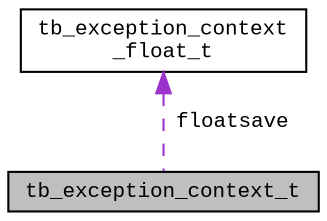 digraph "tb_exception_context_t"
{
  edge [fontname="CourierNew",fontsize="10",labelfontname="CourierNew",labelfontsize="10"];
  node [fontname="CourierNew",fontsize="10",shape=record];
  Node1 [label="tb_exception_context_t",height=0.2,width=0.4,color="black", fillcolor="grey75", style="filled" fontcolor="black"];
  Node2 -> Node1 [dir="back",color="darkorchid3",fontsize="10",style="dashed",label=" floatsave" ,fontname="CourierNew"];
  Node2 [label="tb_exception_context\l_float_t",height=0.2,width=0.4,color="black", fillcolor="white", style="filled",URL="$d0/d6c/structtb__exception__context__float__t.html"];
}
